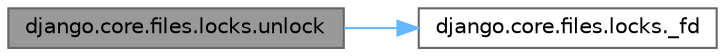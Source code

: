 digraph "django.core.files.locks.unlock"
{
 // LATEX_PDF_SIZE
  bgcolor="transparent";
  edge [fontname=Helvetica,fontsize=10,labelfontname=Helvetica,labelfontsize=10];
  node [fontname=Helvetica,fontsize=10,shape=box,height=0.2,width=0.4];
  rankdir="LR";
  Node1 [id="Node000001",label="django.core.files.locks.unlock",height=0.2,width=0.4,color="gray40", fillcolor="grey60", style="filled", fontcolor="black",tooltip=" "];
  Node1 -> Node2 [id="edge1_Node000001_Node000002",color="steelblue1",style="solid",tooltip=" "];
  Node2 [id="Node000002",label="django.core.files.locks._fd",height=0.2,width=0.4,color="grey40", fillcolor="white", style="filled",URL="$namespacedjango_1_1core_1_1files_1_1locks.html#a8276e360b6ca8bdca849933f0c1fa21b",tooltip=" "];
}
